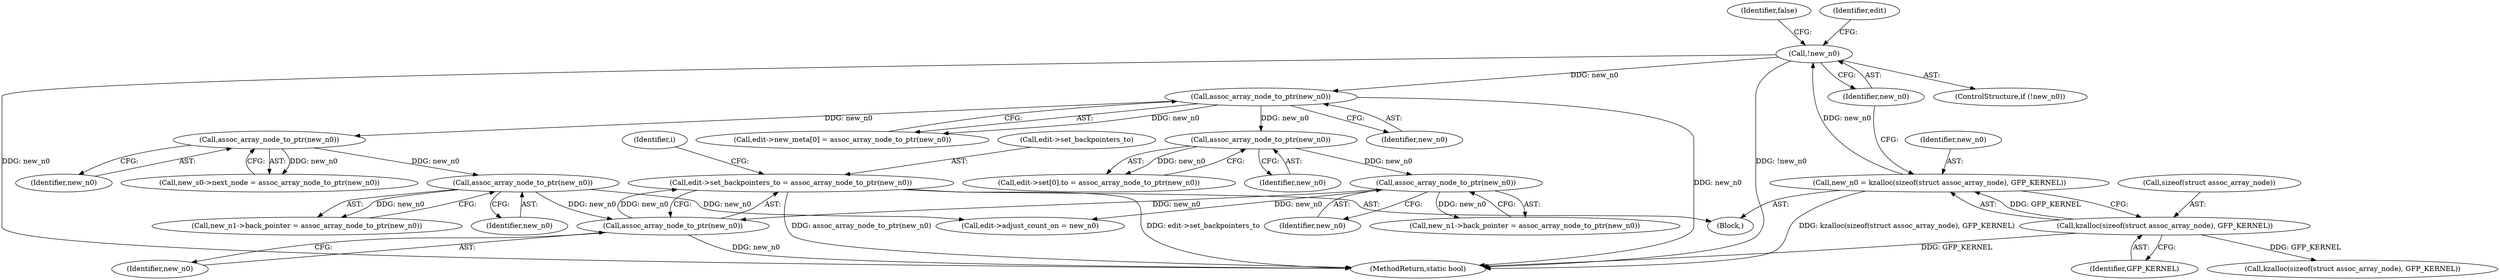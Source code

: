 digraph "0_linux_ea6789980fdaa610d7eb63602c746bf6ec70cd2b@pointer" {
"1000722" [label="(Call,edit->set_backpointers_to = assoc_array_node_to_ptr(new_n0))"];
"1000726" [label="(Call,assoc_array_node_to_ptr(new_n0))"];
"1000987" [label="(Call,assoc_array_node_to_ptr(new_n0))"];
"1000970" [label="(Call,assoc_array_node_to_ptr(new_n0))"];
"1000279" [label="(Call,assoc_array_node_to_ptr(new_n0))"];
"1000269" [label="(Call,!new_n0)"];
"1000262" [label="(Call,new_n0 = kzalloc(sizeof(struct assoc_array_node), GFP_KERNEL))"];
"1000264" [label="(Call,kzalloc(sizeof(struct assoc_array_node), GFP_KERNEL))"];
"1000445" [label="(Call,assoc_array_node_to_ptr(new_n0))"];
"1000425" [label="(Call,assoc_array_node_to_ptr(new_n0))"];
"1000987" [label="(Call,assoc_array_node_to_ptr(new_n0))"];
"1000279" [label="(Call,assoc_array_node_to_ptr(new_n0))"];
"1000983" [label="(Call,new_n1->back_pointer = assoc_array_node_to_ptr(new_n0))"];
"1000445" [label="(Call,assoc_array_node_to_ptr(new_n0))"];
"1000971" [label="(Identifier,new_n0)"];
"1000267" [label="(Identifier,GFP_KERNEL)"];
"1000730" [label="(Identifier,i)"];
"1000273" [label="(Call,edit->new_meta[0] = assoc_array_node_to_ptr(new_n0))"];
"1000446" [label="(Identifier,new_n0)"];
"1001112" [label="(MethodReturn,static bool)"];
"1000270" [label="(Identifier,new_n0)"];
"1000727" [label="(Identifier,new_n0)"];
"1000695" [label="(Call,edit->adjust_count_on = new_n0)"];
"1000970" [label="(Call,assoc_array_node_to_ptr(new_n0))"];
"1000722" [label="(Call,edit->set_backpointers_to = assoc_array_node_to_ptr(new_n0))"];
"1000264" [label="(Call,kzalloc(sizeof(struct assoc_array_node), GFP_KERNEL))"];
"1000726" [label="(Call,assoc_array_node_to_ptr(new_n0))"];
"1000441" [label="(Call,new_n1->back_pointer = assoc_array_node_to_ptr(new_n0))"];
"1000966" [label="(Call,new_s0->next_node = assoc_array_node_to_ptr(new_n0))"];
"1000988" [label="(Identifier,new_n0)"];
"1000265" [label="(Call,sizeof(struct assoc_array_node))"];
"1000269" [label="(Call,!new_n0)"];
"1000723" [label="(Call,edit->set_backpointers_to)"];
"1000426" [label="(Identifier,new_n0)"];
"1000272" [label="(Identifier,false)"];
"1000268" [label="(ControlStructure,if (!new_n0))"];
"1000263" [label="(Identifier,new_n0)"];
"1000283" [label="(Call,kzalloc(sizeof(struct assoc_array_node), GFP_KERNEL))"];
"1000280" [label="(Identifier,new_n0)"];
"1000276" [label="(Identifier,edit)"];
"1000417" [label="(Call,edit->set[0].to = assoc_array_node_to_ptr(new_n0))"];
"1000262" [label="(Call,new_n0 = kzalloc(sizeof(struct assoc_array_node), GFP_KERNEL))"];
"1000121" [label="(Block,)"];
"1000425" [label="(Call,assoc_array_node_to_ptr(new_n0))"];
"1000722" -> "1000121"  [label="AST: "];
"1000722" -> "1000726"  [label="CFG: "];
"1000723" -> "1000722"  [label="AST: "];
"1000726" -> "1000722"  [label="AST: "];
"1000730" -> "1000722"  [label="CFG: "];
"1000722" -> "1001112"  [label="DDG: assoc_array_node_to_ptr(new_n0)"];
"1000722" -> "1001112"  [label="DDG: edit->set_backpointers_to"];
"1000726" -> "1000722"  [label="DDG: new_n0"];
"1000726" -> "1000727"  [label="CFG: "];
"1000727" -> "1000726"  [label="AST: "];
"1000726" -> "1001112"  [label="DDG: new_n0"];
"1000987" -> "1000726"  [label="DDG: new_n0"];
"1000445" -> "1000726"  [label="DDG: new_n0"];
"1000987" -> "1000983"  [label="AST: "];
"1000987" -> "1000988"  [label="CFG: "];
"1000988" -> "1000987"  [label="AST: "];
"1000983" -> "1000987"  [label="CFG: "];
"1000987" -> "1000695"  [label="DDG: new_n0"];
"1000987" -> "1000983"  [label="DDG: new_n0"];
"1000970" -> "1000987"  [label="DDG: new_n0"];
"1000970" -> "1000966"  [label="AST: "];
"1000970" -> "1000971"  [label="CFG: "];
"1000971" -> "1000970"  [label="AST: "];
"1000966" -> "1000970"  [label="CFG: "];
"1000970" -> "1000966"  [label="DDG: new_n0"];
"1000279" -> "1000970"  [label="DDG: new_n0"];
"1000279" -> "1000273"  [label="AST: "];
"1000279" -> "1000280"  [label="CFG: "];
"1000280" -> "1000279"  [label="AST: "];
"1000273" -> "1000279"  [label="CFG: "];
"1000279" -> "1001112"  [label="DDG: new_n0"];
"1000279" -> "1000273"  [label="DDG: new_n0"];
"1000269" -> "1000279"  [label="DDG: new_n0"];
"1000279" -> "1000425"  [label="DDG: new_n0"];
"1000269" -> "1000268"  [label="AST: "];
"1000269" -> "1000270"  [label="CFG: "];
"1000270" -> "1000269"  [label="AST: "];
"1000272" -> "1000269"  [label="CFG: "];
"1000276" -> "1000269"  [label="CFG: "];
"1000269" -> "1001112"  [label="DDG: !new_n0"];
"1000269" -> "1001112"  [label="DDG: new_n0"];
"1000262" -> "1000269"  [label="DDG: new_n0"];
"1000262" -> "1000121"  [label="AST: "];
"1000262" -> "1000264"  [label="CFG: "];
"1000263" -> "1000262"  [label="AST: "];
"1000264" -> "1000262"  [label="AST: "];
"1000270" -> "1000262"  [label="CFG: "];
"1000262" -> "1001112"  [label="DDG: kzalloc(sizeof(struct assoc_array_node), GFP_KERNEL)"];
"1000264" -> "1000262"  [label="DDG: GFP_KERNEL"];
"1000264" -> "1000267"  [label="CFG: "];
"1000265" -> "1000264"  [label="AST: "];
"1000267" -> "1000264"  [label="AST: "];
"1000264" -> "1001112"  [label="DDG: GFP_KERNEL"];
"1000264" -> "1000283"  [label="DDG: GFP_KERNEL"];
"1000445" -> "1000441"  [label="AST: "];
"1000445" -> "1000446"  [label="CFG: "];
"1000446" -> "1000445"  [label="AST: "];
"1000441" -> "1000445"  [label="CFG: "];
"1000445" -> "1000441"  [label="DDG: new_n0"];
"1000425" -> "1000445"  [label="DDG: new_n0"];
"1000445" -> "1000695"  [label="DDG: new_n0"];
"1000425" -> "1000417"  [label="AST: "];
"1000425" -> "1000426"  [label="CFG: "];
"1000426" -> "1000425"  [label="AST: "];
"1000417" -> "1000425"  [label="CFG: "];
"1000425" -> "1000417"  [label="DDG: new_n0"];
}
